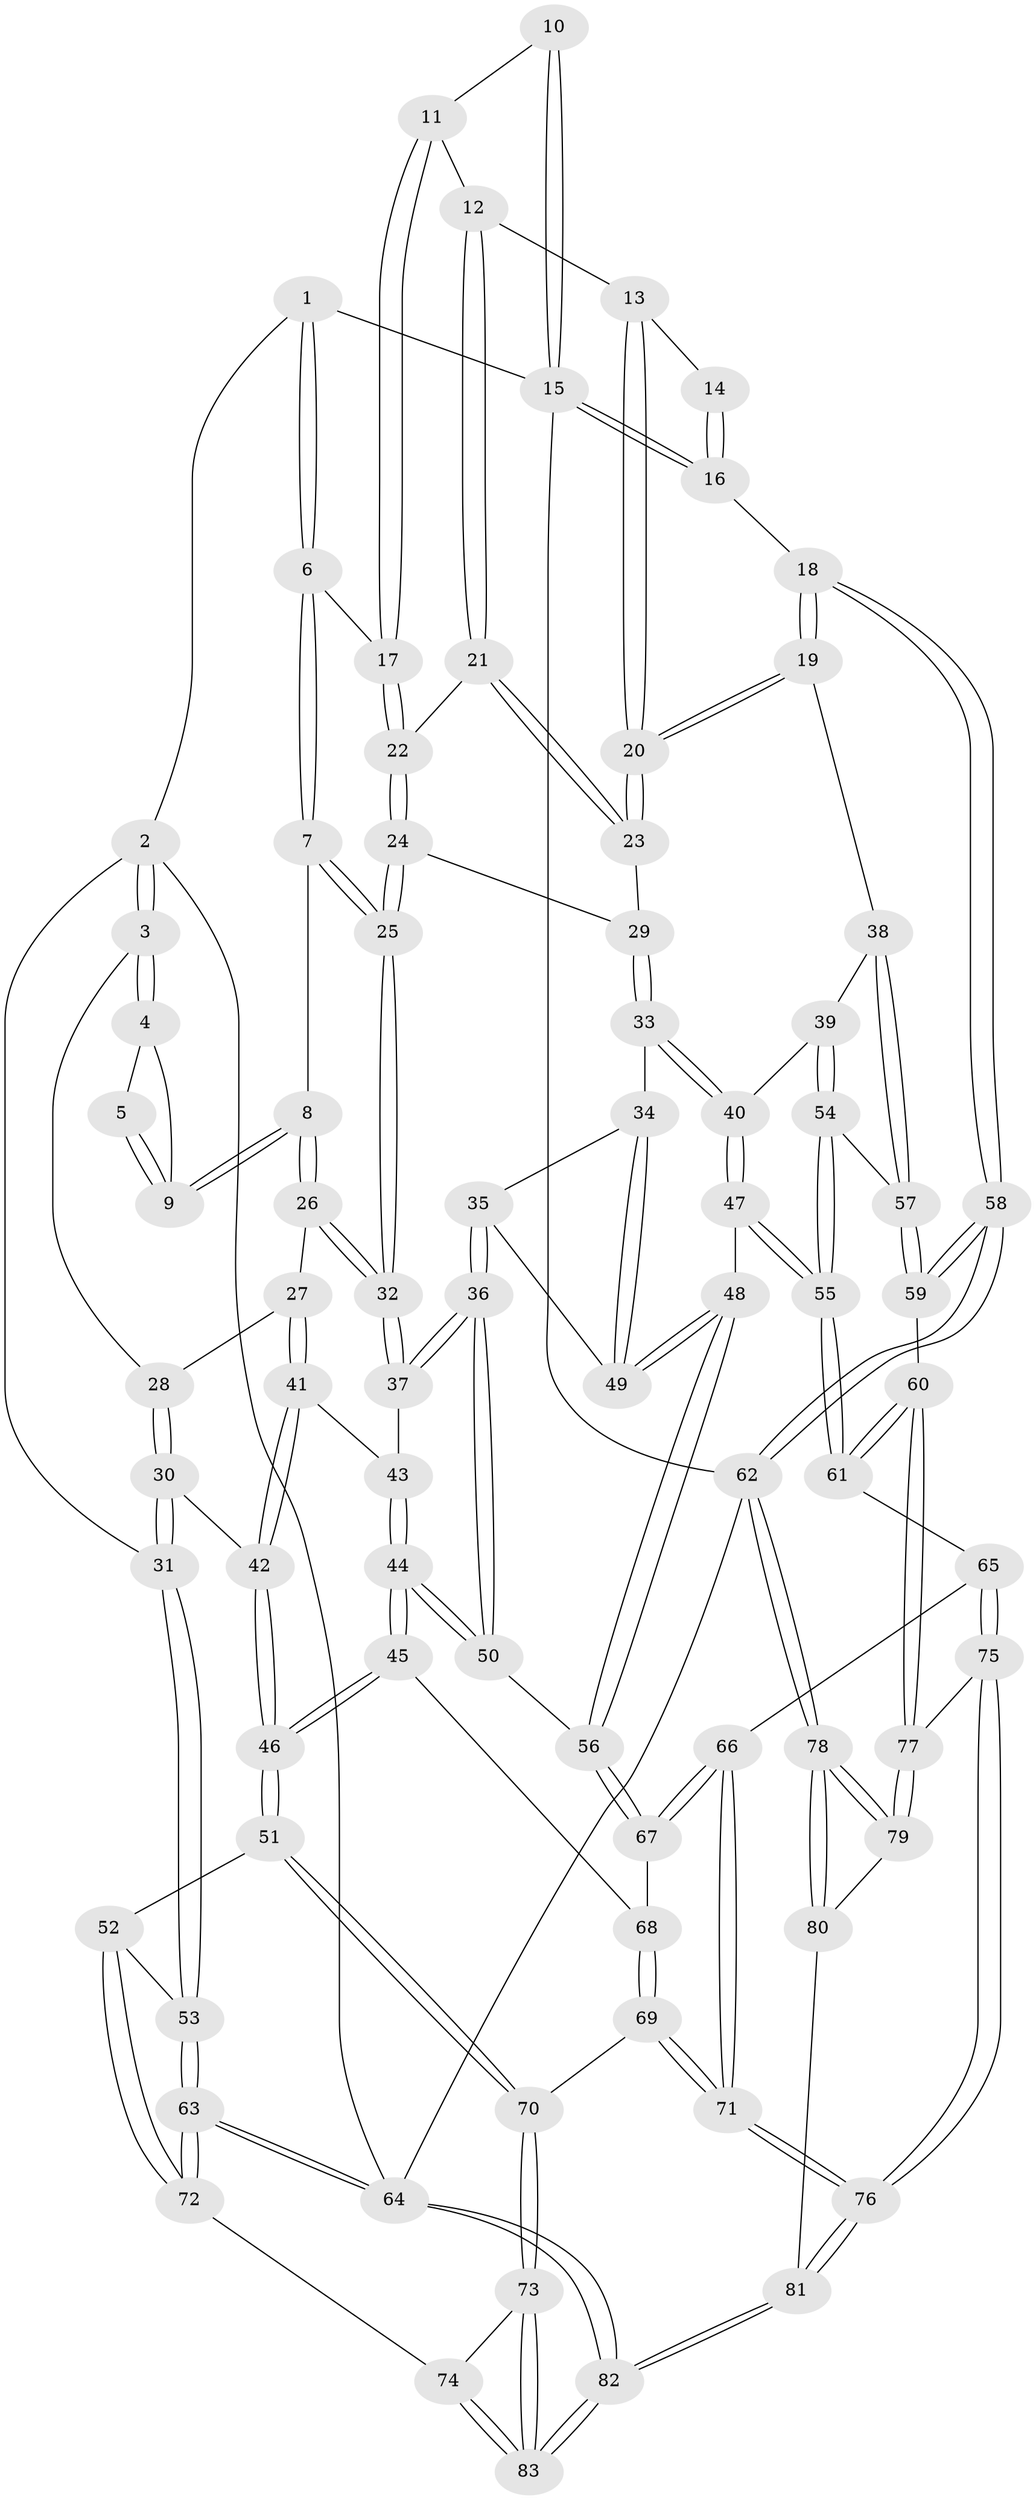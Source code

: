 // coarse degree distribution, {4: 0.47058823529411764, 6: 0.09803921568627451, 1: 0.0196078431372549, 3: 0.21568627450980393, 2: 0.0392156862745098, 5: 0.13725490196078433, 7: 0.0196078431372549}
// Generated by graph-tools (version 1.1) at 2025/52/02/27/25 19:52:41]
// undirected, 83 vertices, 204 edges
graph export_dot {
graph [start="1"]
  node [color=gray90,style=filled];
  1 [pos="+0.2889981175448567+0"];
  2 [pos="+0+0.1448478787009546"];
  3 [pos="+0.015999151043393826+0.138625248779596"];
  4 [pos="+0.08923128865191125+0.07499797509112398"];
  5 [pos="+0.21703617281136867+0"];
  6 [pos="+0.3863878033919712+0"];
  7 [pos="+0.3822348614713511+0"];
  8 [pos="+0.21775994430171072+0.21446441919632314"];
  9 [pos="+0.18744144740741117+0.16830782653103712"];
  10 [pos="+1+0"];
  11 [pos="+0.6837851347176659+0"];
  12 [pos="+0.7670986424795816+0.07638718265612966"];
  13 [pos="+0.8332520289157456+0.09091117819774006"];
  14 [pos="+0.8609189182126932+0.07323818982230076"];
  15 [pos="+1+0"];
  16 [pos="+1+0.22985402745070058"];
  17 [pos="+0.429406280973952+0"];
  18 [pos="+1+0.3395881717606418"];
  19 [pos="+0.9892311951786731+0.33780716839313163"];
  20 [pos="+0.8916014176927286+0.2500997129643976"];
  21 [pos="+0.7551130994884343+0.09089638950993893"];
  22 [pos="+0.6287616254923667+0.1411861704647608"];
  23 [pos="+0.7703175826906014+0.2092978049359122"];
  24 [pos="+0.6247948260082146+0.1964061361084897"];
  25 [pos="+0.42188110573960824+0.25023755984718493"];
  26 [pos="+0.21719446598925674+0.2211283549449853"];
  27 [pos="+0.1678584631187999+0.25914528755602567"];
  28 [pos="+0.049963040947216444+0.1812939584358584"];
  29 [pos="+0.6626210747595191+0.24939033900325497"];
  30 [pos="+0.034178615268886554+0.39638406036518964"];
  31 [pos="+0+0.4466379872287181"];
  32 [pos="+0.4080455912462805+0.28595374151839115"];
  33 [pos="+0.6679065653702931+0.34692241512410327"];
  34 [pos="+0.6614822608878819+0.3501005932637926"];
  35 [pos="+0.49654580355472877+0.3947075662482085"];
  36 [pos="+0.43719354855214254+0.3965790002632536"];
  37 [pos="+0.4115148687047546+0.336754599073993"];
  38 [pos="+0.9674576012818243+0.3478303100327724"];
  39 [pos="+0.8537409883800531+0.3882863716711846"];
  40 [pos="+0.743905744035245+0.38833751629583857"];
  41 [pos="+0.15491421464267438+0.347745101586095"];
  42 [pos="+0.1010607699467036+0.3974834386886258"];
  43 [pos="+0.211634753278364+0.36245117817450656"];
  44 [pos="+0.3317084265317087+0.5902587200311884"];
  45 [pos="+0.3199340432554128+0.6048874082284693"];
  46 [pos="+0.2460893854080437+0.6599835186040198"];
  47 [pos="+0.6736697134558036+0.596317750148451"];
  48 [pos="+0.6573879690653847+0.596672958459054"];
  49 [pos="+0.622858321064021+0.5094855154966933"];
  50 [pos="+0.39603891452029555+0.5300577237392224"];
  51 [pos="+0.2349630378864556+0.6783746901062039"];
  52 [pos="+0.23192644731601705+0.678610127113209"];
  53 [pos="+0+0.5335378600101262"];
  54 [pos="+0.7947367947696636+0.5731828196132533"];
  55 [pos="+0.7326654831819608+0.6239942796550151"];
  56 [pos="+0.6151801932405184+0.6140888107084126"];
  57 [pos="+0.8611065907249742+0.5760978790129094"];
  58 [pos="+1+0.7047717406628734"];
  59 [pos="+1+0.7169067024399646"];
  60 [pos="+0.9548911604861022+0.755831893996298"];
  61 [pos="+0.7457759584125915+0.6474325392612235"];
  62 [pos="+1+1"];
  63 [pos="+0+0.9601405580368342"];
  64 [pos="+0+1"];
  65 [pos="+0.7038909748958586+0.8135490501331605"];
  66 [pos="+0.6380356298603078+0.8006853969871689"];
  67 [pos="+0.5722428520954178+0.7297958042297783"];
  68 [pos="+0.5344927563174198+0.7427157502389511"];
  69 [pos="+0.4348767622035421+0.8952236296979796"];
  70 [pos="+0.275136617355836+0.8055557510158219"];
  71 [pos="+0.4895696224688991+0.9725939431113677"];
  72 [pos="+0+0.8843224679264527"];
  73 [pos="+0.21154669169233817+0.9204204442550955"];
  74 [pos="+0.03395954144934566+0.9106590858452267"];
  75 [pos="+0.7277609240738377+0.8423144001424623"];
  76 [pos="+0.5451466381741991+1"];
  77 [pos="+0.8324960644501642+0.8685669145619093"];
  78 [pos="+1+1"];
  79 [pos="+0.8335091513082992+0.8797834002009404"];
  80 [pos="+0.6179121634357475+1"];
  81 [pos="+0.5497137141386288+1"];
  82 [pos="+0.18364335714449878+1"];
  83 [pos="+0.19356298557386062+1"];
  1 -- 2;
  1 -- 6;
  1 -- 6;
  1 -- 15;
  2 -- 3;
  2 -- 3;
  2 -- 31;
  2 -- 64;
  3 -- 4;
  3 -- 4;
  3 -- 28;
  4 -- 5;
  4 -- 9;
  5 -- 9;
  5 -- 9;
  6 -- 7;
  6 -- 7;
  6 -- 17;
  7 -- 8;
  7 -- 25;
  7 -- 25;
  8 -- 9;
  8 -- 9;
  8 -- 26;
  8 -- 26;
  10 -- 11;
  10 -- 15;
  10 -- 15;
  11 -- 12;
  11 -- 17;
  11 -- 17;
  12 -- 13;
  12 -- 21;
  12 -- 21;
  13 -- 14;
  13 -- 20;
  13 -- 20;
  14 -- 16;
  14 -- 16;
  15 -- 16;
  15 -- 16;
  15 -- 62;
  16 -- 18;
  17 -- 22;
  17 -- 22;
  18 -- 19;
  18 -- 19;
  18 -- 58;
  18 -- 58;
  19 -- 20;
  19 -- 20;
  19 -- 38;
  20 -- 23;
  20 -- 23;
  21 -- 22;
  21 -- 23;
  21 -- 23;
  22 -- 24;
  22 -- 24;
  23 -- 29;
  24 -- 25;
  24 -- 25;
  24 -- 29;
  25 -- 32;
  25 -- 32;
  26 -- 27;
  26 -- 32;
  26 -- 32;
  27 -- 28;
  27 -- 41;
  27 -- 41;
  28 -- 30;
  28 -- 30;
  29 -- 33;
  29 -- 33;
  30 -- 31;
  30 -- 31;
  30 -- 42;
  31 -- 53;
  31 -- 53;
  32 -- 37;
  32 -- 37;
  33 -- 34;
  33 -- 40;
  33 -- 40;
  34 -- 35;
  34 -- 49;
  34 -- 49;
  35 -- 36;
  35 -- 36;
  35 -- 49;
  36 -- 37;
  36 -- 37;
  36 -- 50;
  36 -- 50;
  37 -- 43;
  38 -- 39;
  38 -- 57;
  38 -- 57;
  39 -- 40;
  39 -- 54;
  39 -- 54;
  40 -- 47;
  40 -- 47;
  41 -- 42;
  41 -- 42;
  41 -- 43;
  42 -- 46;
  42 -- 46;
  43 -- 44;
  43 -- 44;
  44 -- 45;
  44 -- 45;
  44 -- 50;
  44 -- 50;
  45 -- 46;
  45 -- 46;
  45 -- 68;
  46 -- 51;
  46 -- 51;
  47 -- 48;
  47 -- 55;
  47 -- 55;
  48 -- 49;
  48 -- 49;
  48 -- 56;
  48 -- 56;
  50 -- 56;
  51 -- 52;
  51 -- 70;
  51 -- 70;
  52 -- 53;
  52 -- 72;
  52 -- 72;
  53 -- 63;
  53 -- 63;
  54 -- 55;
  54 -- 55;
  54 -- 57;
  55 -- 61;
  55 -- 61;
  56 -- 67;
  56 -- 67;
  57 -- 59;
  57 -- 59;
  58 -- 59;
  58 -- 59;
  58 -- 62;
  58 -- 62;
  59 -- 60;
  60 -- 61;
  60 -- 61;
  60 -- 77;
  60 -- 77;
  61 -- 65;
  62 -- 78;
  62 -- 78;
  62 -- 64;
  63 -- 64;
  63 -- 64;
  63 -- 72;
  63 -- 72;
  64 -- 82;
  64 -- 82;
  65 -- 66;
  65 -- 75;
  65 -- 75;
  66 -- 67;
  66 -- 67;
  66 -- 71;
  66 -- 71;
  67 -- 68;
  68 -- 69;
  68 -- 69;
  69 -- 70;
  69 -- 71;
  69 -- 71;
  70 -- 73;
  70 -- 73;
  71 -- 76;
  71 -- 76;
  72 -- 74;
  73 -- 74;
  73 -- 83;
  73 -- 83;
  74 -- 83;
  74 -- 83;
  75 -- 76;
  75 -- 76;
  75 -- 77;
  76 -- 81;
  76 -- 81;
  77 -- 79;
  77 -- 79;
  78 -- 79;
  78 -- 79;
  78 -- 80;
  78 -- 80;
  79 -- 80;
  80 -- 81;
  81 -- 82;
  81 -- 82;
  82 -- 83;
  82 -- 83;
}
